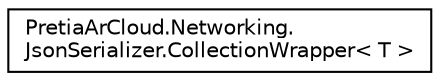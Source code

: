 digraph "Graphical Class Hierarchy"
{
 // LATEX_PDF_SIZE
  edge [fontname="Helvetica",fontsize="10",labelfontname="Helvetica",labelfontsize="10"];
  node [fontname="Helvetica",fontsize="10",shape=record];
  rankdir="LR";
  Node0 [label="PretiaArCloud.Networking.\lJsonSerializer.CollectionWrapper\< T \>",height=0.2,width=0.4,color="black", fillcolor="white", style="filled",URL="$classPretiaArCloud_1_1Networking_1_1JsonSerializer_1_1CollectionWrapper.html",tooltip=" "];
}

